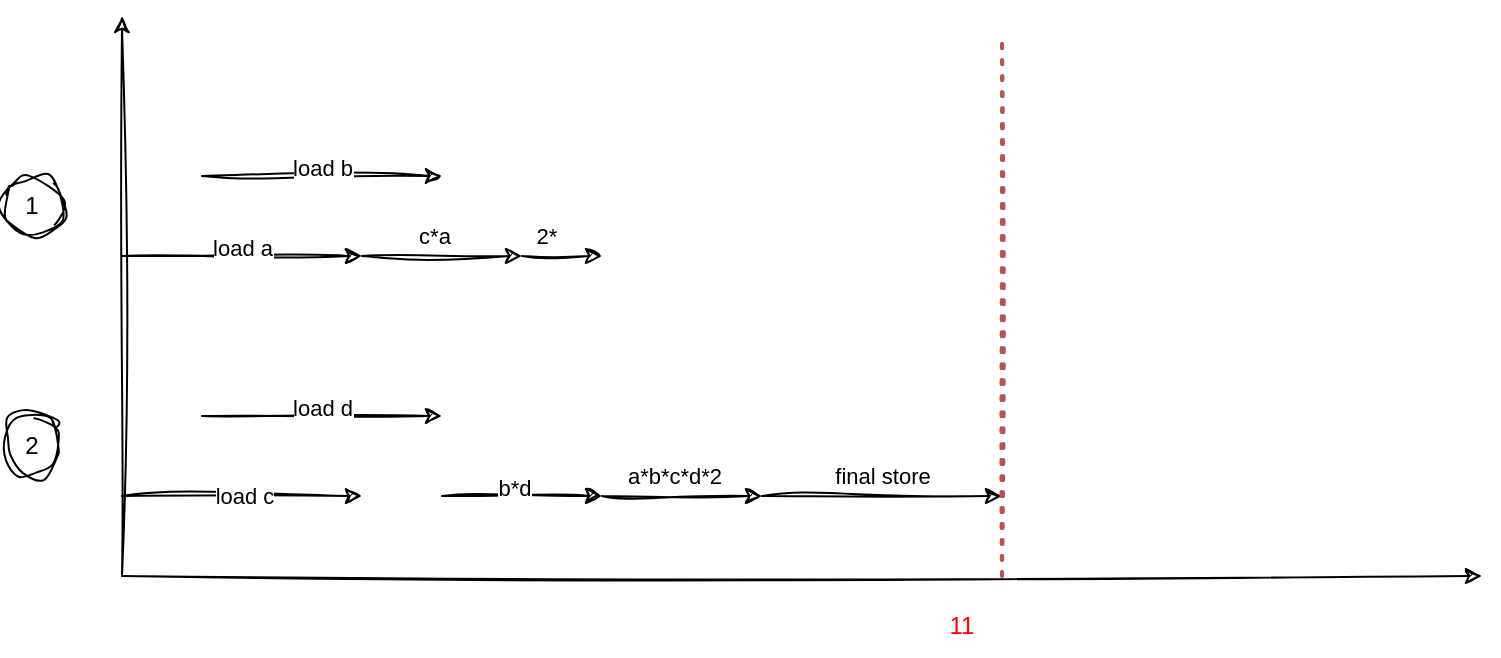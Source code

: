 <mxfile version="20.8.20" type="github">
  <diagram name="Page-1" id="-UPTqsNHX_VStIDL0bQh">
    <mxGraphModel dx="780" dy="421" grid="1" gridSize="10" guides="1" tooltips="1" connect="1" arrows="1" fold="1" page="1" pageScale="1" pageWidth="850" pageHeight="1100" math="0" shadow="0">
      <root>
        <mxCell id="0" />
        <mxCell id="1" parent="0" />
        <mxCell id="crYxzeSAPGIUiC4qMMhW-1" value="" style="endArrow=classic;html=1;rounded=0;sketch=1;curveFitting=1;jiggle=2;" edge="1" parent="1">
          <mxGeometry width="50" height="50" relative="1" as="geometry">
            <mxPoint x="120" y="400" as="sourcePoint" />
            <mxPoint x="120" y="120" as="targetPoint" />
          </mxGeometry>
        </mxCell>
        <mxCell id="crYxzeSAPGIUiC4qMMhW-2" value="" style="endArrow=classic;html=1;rounded=0;sketch=1;curveFitting=1;jiggle=2;" edge="1" parent="1">
          <mxGeometry width="50" height="50" relative="1" as="geometry">
            <mxPoint x="120" y="400" as="sourcePoint" />
            <mxPoint x="800" y="400" as="targetPoint" />
          </mxGeometry>
        </mxCell>
        <mxCell id="crYxzeSAPGIUiC4qMMhW-3" value="" style="endArrow=classic;html=1;rounded=0;sketch=1;curveFitting=1;jiggle=2;" edge="1" parent="1">
          <mxGeometry width="50" height="50" relative="1" as="geometry">
            <mxPoint x="120" y="360" as="sourcePoint" />
            <mxPoint x="240" y="360" as="targetPoint" />
          </mxGeometry>
        </mxCell>
        <mxCell id="crYxzeSAPGIUiC4qMMhW-6" value="load c" style="edgeLabel;html=1;align=center;verticalAlign=middle;resizable=0;points=[];" vertex="1" connectable="0" parent="crYxzeSAPGIUiC4qMMhW-3">
          <mxGeometry x="0.242" y="-1" relative="1" as="geometry">
            <mxPoint x="-14" y="-1" as="offset" />
          </mxGeometry>
        </mxCell>
        <mxCell id="crYxzeSAPGIUiC4qMMhW-4" value="" style="endArrow=classic;html=1;rounded=0;sketch=1;curveFitting=1;jiggle=2;" edge="1" parent="1">
          <mxGeometry width="50" height="50" relative="1" as="geometry">
            <mxPoint x="160" y="200" as="sourcePoint" />
            <mxPoint x="280" y="200" as="targetPoint" />
          </mxGeometry>
        </mxCell>
        <mxCell id="crYxzeSAPGIUiC4qMMhW-5" value="load b" style="edgeLabel;html=1;align=center;verticalAlign=middle;resizable=0;points=[];" vertex="1" connectable="0" parent="crYxzeSAPGIUiC4qMMhW-4">
          <mxGeometry x="0.203" y="4" relative="1" as="geometry">
            <mxPoint x="-12" as="offset" />
          </mxGeometry>
        </mxCell>
        <mxCell id="crYxzeSAPGIUiC4qMMhW-7" value="" style="endArrow=classic;html=1;rounded=0;sketch=1;curveFitting=1;jiggle=2;" edge="1" parent="1">
          <mxGeometry width="50" height="50" relative="1" as="geometry">
            <mxPoint x="120" y="240" as="sourcePoint" />
            <mxPoint x="240" y="240" as="targetPoint" />
          </mxGeometry>
        </mxCell>
        <mxCell id="crYxzeSAPGIUiC4qMMhW-8" value="load a" style="edgeLabel;html=1;align=center;verticalAlign=middle;resizable=0;points=[];" vertex="1" connectable="0" parent="crYxzeSAPGIUiC4qMMhW-7">
          <mxGeometry x="0.203" y="4" relative="1" as="geometry">
            <mxPoint x="-12" as="offset" />
          </mxGeometry>
        </mxCell>
        <mxCell id="crYxzeSAPGIUiC4qMMhW-9" value="" style="endArrow=classic;html=1;rounded=0;sketch=1;curveFitting=1;jiggle=2;" edge="1" parent="1">
          <mxGeometry width="50" height="50" relative="1" as="geometry">
            <mxPoint x="160" y="320" as="sourcePoint" />
            <mxPoint x="280" y="320" as="targetPoint" />
          </mxGeometry>
        </mxCell>
        <mxCell id="crYxzeSAPGIUiC4qMMhW-10" value="load d" style="edgeLabel;html=1;align=center;verticalAlign=middle;resizable=0;points=[];" vertex="1" connectable="0" parent="crYxzeSAPGIUiC4qMMhW-9">
          <mxGeometry x="0.203" y="4" relative="1" as="geometry">
            <mxPoint x="-12" as="offset" />
          </mxGeometry>
        </mxCell>
        <mxCell id="crYxzeSAPGIUiC4qMMhW-11" value="" style="endArrow=classic;html=1;rounded=0;sketch=1;curveFitting=1;jiggle=2;" edge="1" parent="1">
          <mxGeometry width="50" height="50" relative="1" as="geometry">
            <mxPoint x="320" y="240" as="sourcePoint" />
            <mxPoint x="360" y="240" as="targetPoint" />
          </mxGeometry>
        </mxCell>
        <mxCell id="crYxzeSAPGIUiC4qMMhW-12" value="2*" style="edgeLabel;html=1;align=center;verticalAlign=middle;resizable=0;points=[];" vertex="1" connectable="0" parent="crYxzeSAPGIUiC4qMMhW-11">
          <mxGeometry x="0.203" y="4" relative="1" as="geometry">
            <mxPoint x="-12" y="-6" as="offset" />
          </mxGeometry>
        </mxCell>
        <mxCell id="crYxzeSAPGIUiC4qMMhW-13" value="" style="endArrow=classic;html=1;rounded=0;sketch=1;curveFitting=1;jiggle=2;" edge="1" parent="1">
          <mxGeometry width="50" height="50" relative="1" as="geometry">
            <mxPoint x="280" y="360" as="sourcePoint" />
            <mxPoint x="360" y="360" as="targetPoint" />
          </mxGeometry>
        </mxCell>
        <mxCell id="crYxzeSAPGIUiC4qMMhW-14" value="b*d" style="edgeLabel;html=1;align=center;verticalAlign=middle;resizable=0;points=[];" vertex="1" connectable="0" parent="crYxzeSAPGIUiC4qMMhW-13">
          <mxGeometry x="0.203" y="4" relative="1" as="geometry">
            <mxPoint x="-12" as="offset" />
          </mxGeometry>
        </mxCell>
        <mxCell id="crYxzeSAPGIUiC4qMMhW-15" value="" style="endArrow=classic;html=1;rounded=0;sketch=1;curveFitting=1;jiggle=2;" edge="1" parent="1">
          <mxGeometry width="50" height="50" relative="1" as="geometry">
            <mxPoint x="240" y="240" as="sourcePoint" />
            <mxPoint x="320" y="240" as="targetPoint" />
          </mxGeometry>
        </mxCell>
        <mxCell id="crYxzeSAPGIUiC4qMMhW-16" value="c*a" style="edgeLabel;html=1;align=center;verticalAlign=middle;resizable=0;points=[];" vertex="1" connectable="0" parent="crYxzeSAPGIUiC4qMMhW-15">
          <mxGeometry x="0.203" y="4" relative="1" as="geometry">
            <mxPoint x="-12" y="-6" as="offset" />
          </mxGeometry>
        </mxCell>
        <mxCell id="crYxzeSAPGIUiC4qMMhW-18" value="" style="endArrow=classic;html=1;rounded=0;sketch=1;curveFitting=1;jiggle=2;" edge="1" parent="1">
          <mxGeometry width="50" height="50" relative="1" as="geometry">
            <mxPoint x="360" y="360" as="sourcePoint" />
            <mxPoint x="440" y="360" as="targetPoint" />
          </mxGeometry>
        </mxCell>
        <mxCell id="crYxzeSAPGIUiC4qMMhW-19" value="a*b*c*d*2" style="edgeLabel;html=1;align=center;verticalAlign=middle;resizable=0;points=[];" vertex="1" connectable="0" parent="crYxzeSAPGIUiC4qMMhW-18">
          <mxGeometry x="0.203" y="4" relative="1" as="geometry">
            <mxPoint x="-12" y="-6" as="offset" />
          </mxGeometry>
        </mxCell>
        <mxCell id="crYxzeSAPGIUiC4qMMhW-20" value="1" style="ellipse;whiteSpace=wrap;html=1;aspect=fixed;sketch=1;curveFitting=1;jiggle=2;" vertex="1" parent="1">
          <mxGeometry x="60" y="200" width="30" height="30" as="geometry" />
        </mxCell>
        <mxCell id="crYxzeSAPGIUiC4qMMhW-21" value="&lt;div&gt;2&lt;/div&gt;" style="ellipse;whiteSpace=wrap;html=1;aspect=fixed;sketch=1;curveFitting=1;jiggle=2;" vertex="1" parent="1">
          <mxGeometry x="60" y="320" width="30" height="30" as="geometry" />
        </mxCell>
        <mxCell id="crYxzeSAPGIUiC4qMMhW-23" value="" style="endArrow=classic;html=1;rounded=0;sketch=1;curveFitting=1;jiggle=2;" edge="1" parent="1">
          <mxGeometry width="50" height="50" relative="1" as="geometry">
            <mxPoint x="440" y="360" as="sourcePoint" />
            <mxPoint x="560" y="360" as="targetPoint" />
          </mxGeometry>
        </mxCell>
        <mxCell id="crYxzeSAPGIUiC4qMMhW-24" value="final store" style="edgeLabel;html=1;align=center;verticalAlign=middle;resizable=0;points=[];" vertex="1" connectable="0" parent="crYxzeSAPGIUiC4qMMhW-23">
          <mxGeometry x="0.203" y="4" relative="1" as="geometry">
            <mxPoint x="-12" y="-6" as="offset" />
          </mxGeometry>
        </mxCell>
        <mxCell id="crYxzeSAPGIUiC4qMMhW-26" value="&lt;font color=&quot;#FF0000&quot;&gt;11&lt;/font&gt;" style="text;html=1;strokeColor=none;fillColor=none;align=center;verticalAlign=middle;whiteSpace=wrap;rounded=0;fontColor=#0000FF;" vertex="1" parent="1">
          <mxGeometry x="510" y="410" width="60" height="30" as="geometry" />
        </mxCell>
        <mxCell id="crYxzeSAPGIUiC4qMMhW-27" value="" style="endArrow=none;dashed=1;html=1;dashPattern=1 3;strokeWidth=2;rounded=0;labelBackgroundColor=#FF0000;sketch=1;fontColor=#0000FF;fillColor=#f8cecc;strokeColor=#b85450;" edge="1" parent="1">
          <mxGeometry width="50" height="50" relative="1" as="geometry">
            <mxPoint x="560" y="400" as="sourcePoint" />
            <mxPoint x="560" y="130" as="targetPoint" />
          </mxGeometry>
        </mxCell>
      </root>
    </mxGraphModel>
  </diagram>
</mxfile>
